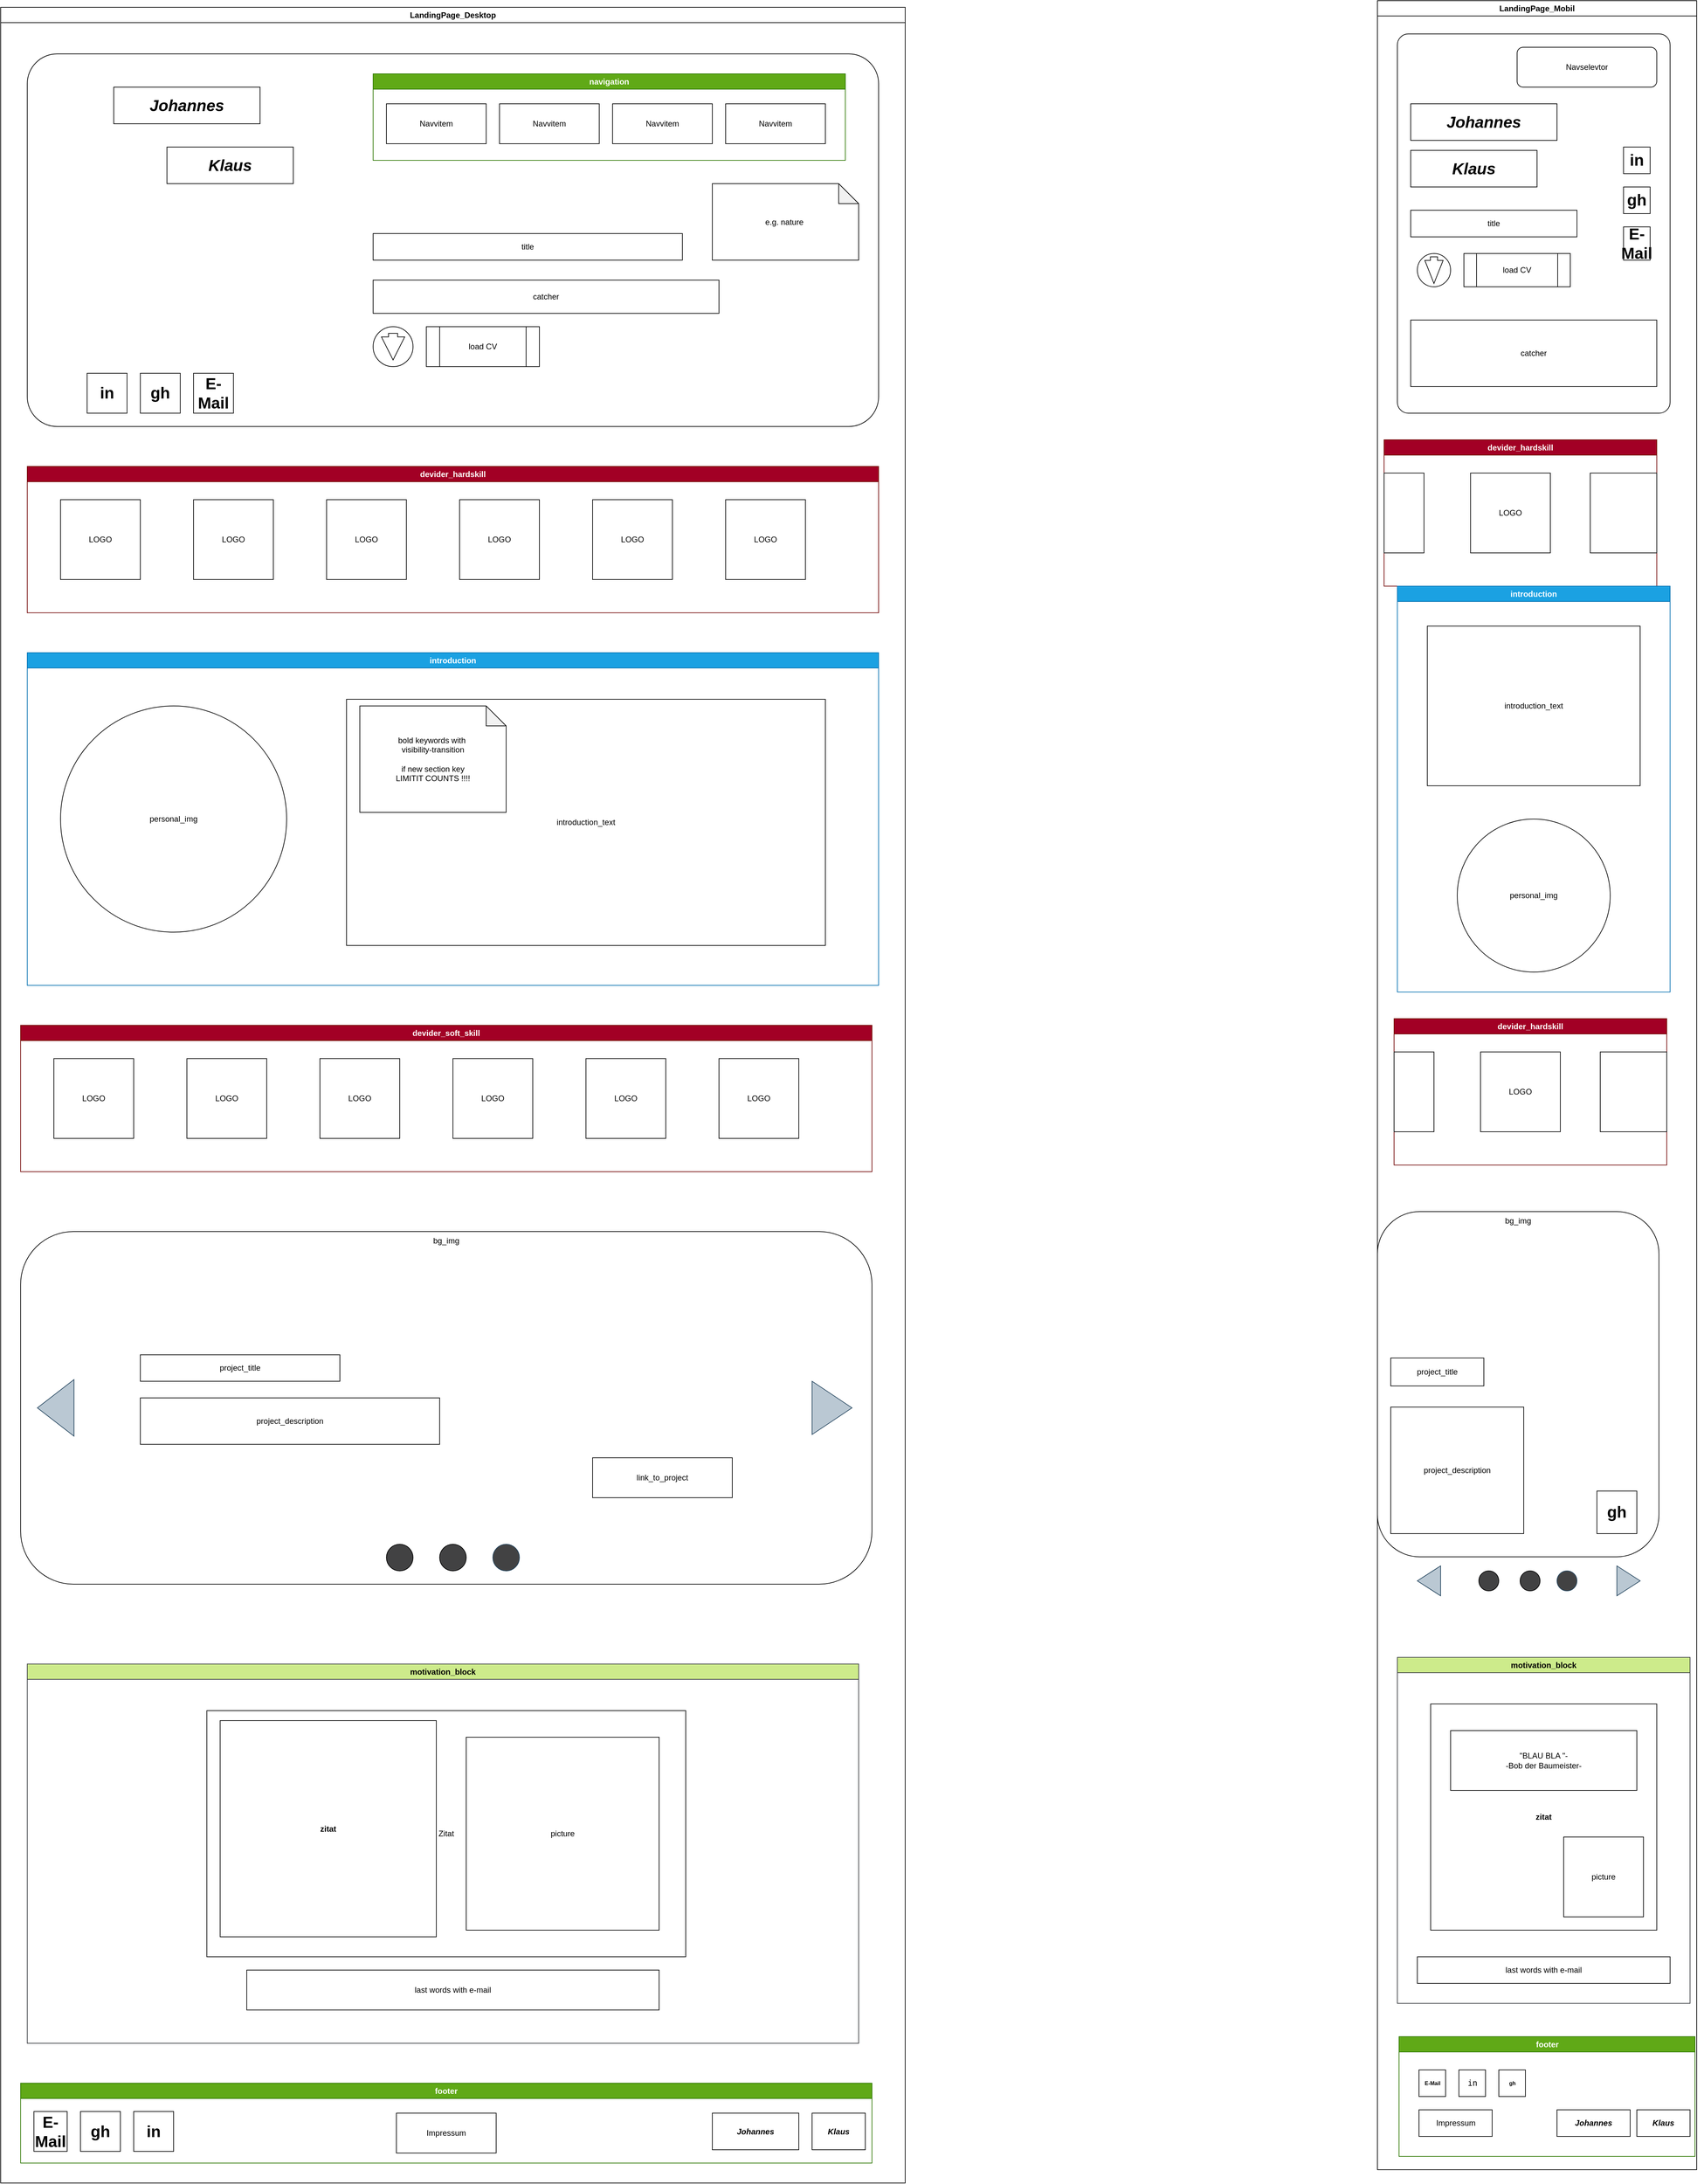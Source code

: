<mxfile version="21.2.8" type="device">
  <diagram name="Seite-1" id="PkwmxPgnd-UJLRFDwrfn">
    <mxGraphModel dx="3545" dy="2050" grid="1" gridSize="10" guides="1" tooltips="1" connect="1" arrows="1" fold="1" page="1" pageScale="1" pageWidth="4681" pageHeight="3300" math="0" shadow="0">
      <root>
        <mxCell id="0" />
        <mxCell id="1" parent="0" />
        <mxCell id="h1lj9Y5bLgHDBoMdgZDL-26" value="LandingPage_Desktop" style="swimlane;whiteSpace=wrap;html=1;" parent="1" vertex="1">
          <mxGeometry x="170" y="160" width="1360" height="3270" as="geometry" />
        </mxCell>
        <mxCell id="h1lj9Y5bLgHDBoMdgZDL-27" value="" style="rounded=1;whiteSpace=wrap;html=1;arcSize=8;" parent="h1lj9Y5bLgHDBoMdgZDL-26" vertex="1">
          <mxGeometry x="40" y="70" width="1280" height="560" as="geometry" />
        </mxCell>
        <mxCell id="h1lj9Y5bLgHDBoMdgZDL-28" value="introduction" style="swimlane;whiteSpace=wrap;html=1;fillColor=#1ba1e2;fontColor=#ffffff;strokeColor=#006EAF;" parent="h1lj9Y5bLgHDBoMdgZDL-26" vertex="1">
          <mxGeometry x="40" y="970" width="1280" height="500" as="geometry" />
        </mxCell>
        <mxCell id="h1lj9Y5bLgHDBoMdgZDL-29" value="introduction_text" style="rounded=0;whiteSpace=wrap;html=1;" parent="h1lj9Y5bLgHDBoMdgZDL-28" vertex="1">
          <mxGeometry x="480" y="70" width="720" height="370" as="geometry" />
        </mxCell>
        <mxCell id="h1lj9Y5bLgHDBoMdgZDL-30" value="personal_img" style="ellipse;whiteSpace=wrap;html=1;aspect=fixed;" parent="h1lj9Y5bLgHDBoMdgZDL-28" vertex="1">
          <mxGeometry x="50" y="80" width="340" height="340" as="geometry" />
        </mxCell>
        <mxCell id="h1lj9Y5bLgHDBoMdgZDL-93" value="bold keywords with&amp;nbsp;&lt;br&gt;visibility-transition&lt;br&gt;&lt;br&gt;if new section key&lt;br&gt;LIMITIT COUNTS !!!!" style="shape=note;whiteSpace=wrap;html=1;backgroundOutline=1;darkOpacity=0.05;" parent="h1lj9Y5bLgHDBoMdgZDL-28" vertex="1">
          <mxGeometry x="500" y="80" width="220" height="160" as="geometry" />
        </mxCell>
        <mxCell id="h1lj9Y5bLgHDBoMdgZDL-31" value="navigation" style="swimlane;whiteSpace=wrap;html=1;fillColor=#60a917;fontColor=#ffffff;strokeColor=#2D7600;" parent="h1lj9Y5bLgHDBoMdgZDL-26" vertex="1">
          <mxGeometry x="560" y="100" width="710" height="130" as="geometry" />
        </mxCell>
        <mxCell id="h1lj9Y5bLgHDBoMdgZDL-65" value="Navvitem" style="rounded=0;whiteSpace=wrap;html=1;" parent="h1lj9Y5bLgHDBoMdgZDL-31" vertex="1">
          <mxGeometry x="20" y="45" width="150" height="60" as="geometry" />
        </mxCell>
        <mxCell id="h1lj9Y5bLgHDBoMdgZDL-32" value="Navvitem" style="rounded=0;whiteSpace=wrap;html=1;" parent="h1lj9Y5bLgHDBoMdgZDL-26" vertex="1">
          <mxGeometry x="1090" y="145" width="150" height="60" as="geometry" />
        </mxCell>
        <mxCell id="h1lj9Y5bLgHDBoMdgZDL-33" value="Navvitem" style="rounded=0;whiteSpace=wrap;html=1;" parent="h1lj9Y5bLgHDBoMdgZDL-26" vertex="1">
          <mxGeometry x="920" y="145" width="150" height="60" as="geometry" />
        </mxCell>
        <mxCell id="h1lj9Y5bLgHDBoMdgZDL-34" value="Navvitem" style="rounded=0;whiteSpace=wrap;html=1;" parent="h1lj9Y5bLgHDBoMdgZDL-26" vertex="1">
          <mxGeometry x="750" y="145" width="150" height="60" as="geometry" />
        </mxCell>
        <mxCell id="h1lj9Y5bLgHDBoMdgZDL-36" value="&lt;h1&gt;in&lt;/h1&gt;" style="whiteSpace=wrap;html=1;aspect=fixed;" parent="h1lj9Y5bLgHDBoMdgZDL-26" vertex="1">
          <mxGeometry x="130" y="550" width="60" height="60" as="geometry" />
        </mxCell>
        <mxCell id="h1lj9Y5bLgHDBoMdgZDL-37" value="&lt;h1&gt;gh&lt;/h1&gt;" style="rounded=0;whiteSpace=wrap;html=1;" parent="h1lj9Y5bLgHDBoMdgZDL-26" vertex="1">
          <mxGeometry x="210" y="550" width="60" height="60" as="geometry" />
        </mxCell>
        <mxCell id="h1lj9Y5bLgHDBoMdgZDL-38" value="title" style="rounded=0;whiteSpace=wrap;html=1;" parent="h1lj9Y5bLgHDBoMdgZDL-26" vertex="1">
          <mxGeometry x="560" y="340" width="465" height="40" as="geometry" />
        </mxCell>
        <mxCell id="h1lj9Y5bLgHDBoMdgZDL-39" value="catcher" style="rounded=0;whiteSpace=wrap;html=1;" parent="h1lj9Y5bLgHDBoMdgZDL-26" vertex="1">
          <mxGeometry x="560" y="410" width="520" height="50" as="geometry" />
        </mxCell>
        <mxCell id="h1lj9Y5bLgHDBoMdgZDL-40" value="&lt;h1&gt;&lt;i&gt;Johannes&lt;/i&gt;&lt;/h1&gt;" style="rounded=0;whiteSpace=wrap;html=1;" parent="h1lj9Y5bLgHDBoMdgZDL-26" vertex="1">
          <mxGeometry x="170" y="120" width="220" height="55" as="geometry" />
        </mxCell>
        <mxCell id="h1lj9Y5bLgHDBoMdgZDL-41" value="&lt;h1&gt;&lt;i&gt;Klaus&lt;/i&gt;&lt;/h1&gt;" style="rounded=0;whiteSpace=wrap;html=1;" parent="h1lj9Y5bLgHDBoMdgZDL-26" vertex="1">
          <mxGeometry x="250" y="210" width="190" height="55" as="geometry" />
        </mxCell>
        <mxCell id="h1lj9Y5bLgHDBoMdgZDL-42" value="devider_hardskill" style="swimlane;whiteSpace=wrap;html=1;fillColor=#a20025;fontColor=#ffffff;strokeColor=#6F0000;" parent="h1lj9Y5bLgHDBoMdgZDL-26" vertex="1">
          <mxGeometry x="40" y="690" width="1280" height="220" as="geometry" />
        </mxCell>
        <mxCell id="h1lj9Y5bLgHDBoMdgZDL-44" value="LOGO" style="whiteSpace=wrap;html=1;aspect=fixed;" parent="h1lj9Y5bLgHDBoMdgZDL-42" vertex="1">
          <mxGeometry x="50" y="50" width="120" height="120" as="geometry" />
        </mxCell>
        <mxCell id="h1lj9Y5bLgHDBoMdgZDL-46" value="LOGO" style="whiteSpace=wrap;html=1;aspect=fixed;" parent="h1lj9Y5bLgHDBoMdgZDL-42" vertex="1">
          <mxGeometry x="250" y="50" width="120" height="120" as="geometry" />
        </mxCell>
        <mxCell id="h1lj9Y5bLgHDBoMdgZDL-47" value="LOGO" style="whiteSpace=wrap;html=1;aspect=fixed;" parent="h1lj9Y5bLgHDBoMdgZDL-42" vertex="1">
          <mxGeometry x="450" y="50" width="120" height="120" as="geometry" />
        </mxCell>
        <mxCell id="h1lj9Y5bLgHDBoMdgZDL-48" value="LOGO" style="whiteSpace=wrap;html=1;aspect=fixed;" parent="h1lj9Y5bLgHDBoMdgZDL-42" vertex="1">
          <mxGeometry x="650" y="50" width="120" height="120" as="geometry" />
        </mxCell>
        <mxCell id="h1lj9Y5bLgHDBoMdgZDL-49" value="LOGO" style="whiteSpace=wrap;html=1;aspect=fixed;" parent="h1lj9Y5bLgHDBoMdgZDL-42" vertex="1">
          <mxGeometry x="850" y="50" width="120" height="120" as="geometry" />
        </mxCell>
        <mxCell id="h1lj9Y5bLgHDBoMdgZDL-50" value="LOGO" style="whiteSpace=wrap;html=1;aspect=fixed;" parent="h1lj9Y5bLgHDBoMdgZDL-42" vertex="1">
          <mxGeometry x="1050" y="50" width="120" height="120" as="geometry" />
        </mxCell>
        <mxCell id="h1lj9Y5bLgHDBoMdgZDL-59" value="footer" style="swimlane;whiteSpace=wrap;html=1;fillColor=#60a917;fontColor=#ffffff;strokeColor=#2D7600;" parent="h1lj9Y5bLgHDBoMdgZDL-26" vertex="1">
          <mxGeometry x="30" y="3120" width="1280" height="120" as="geometry" />
        </mxCell>
        <mxCell id="h1lj9Y5bLgHDBoMdgZDL-35" value="Impressum" style="rounded=0;whiteSpace=wrap;html=1;" parent="h1lj9Y5bLgHDBoMdgZDL-59" vertex="1">
          <mxGeometry x="565" y="45" width="150" height="60" as="geometry" />
        </mxCell>
        <mxCell id="h1lj9Y5bLgHDBoMdgZDL-60" value="&lt;h1&gt;in&lt;/h1&gt;" style="whiteSpace=wrap;html=1;aspect=fixed;" parent="h1lj9Y5bLgHDBoMdgZDL-59" vertex="1">
          <mxGeometry x="170" y="42.5" width="60" height="60" as="geometry" />
        </mxCell>
        <mxCell id="h1lj9Y5bLgHDBoMdgZDL-61" value="&lt;h1&gt;gh&lt;/h1&gt;" style="rounded=0;whiteSpace=wrap;html=1;" parent="h1lj9Y5bLgHDBoMdgZDL-59" vertex="1">
          <mxGeometry x="90" y="42.5" width="60" height="60" as="geometry" />
        </mxCell>
        <mxCell id="h1lj9Y5bLgHDBoMdgZDL-161" value="&lt;h1&gt;E-Mail&lt;/h1&gt;" style="rounded=0;whiteSpace=wrap;html=1;" parent="h1lj9Y5bLgHDBoMdgZDL-59" vertex="1">
          <mxGeometry x="20" y="42.5" width="50" height="60" as="geometry" />
        </mxCell>
        <mxCell id="h1lj9Y5bLgHDBoMdgZDL-99" value="&lt;h4&gt;&lt;i&gt;Klaus&lt;/i&gt;&lt;/h4&gt;" style="rounded=0;whiteSpace=wrap;html=1;" parent="h1lj9Y5bLgHDBoMdgZDL-59" vertex="1">
          <mxGeometry x="1190" y="45" width="80" height="55" as="geometry" />
        </mxCell>
        <mxCell id="h1lj9Y5bLgHDBoMdgZDL-98" value="&lt;h4&gt;&lt;i&gt;Johannes&lt;/i&gt;&lt;/h4&gt;" style="rounded=0;whiteSpace=wrap;html=1;" parent="h1lj9Y5bLgHDBoMdgZDL-59" vertex="1">
          <mxGeometry x="1040" y="45" width="130" height="55" as="geometry" />
        </mxCell>
        <mxCell id="h1lj9Y5bLgHDBoMdgZDL-62" value="load CV" style="shape=process;whiteSpace=wrap;html=1;backgroundOutline=1;size=0.118;" parent="h1lj9Y5bLgHDBoMdgZDL-26" vertex="1">
          <mxGeometry x="640" y="480" width="170" height="60" as="geometry" />
        </mxCell>
        <mxCell id="h1lj9Y5bLgHDBoMdgZDL-63" value="" style="ellipse;whiteSpace=wrap;html=1;aspect=fixed;" parent="h1lj9Y5bLgHDBoMdgZDL-26" vertex="1">
          <mxGeometry x="560" y="480" width="60" height="60" as="geometry" />
        </mxCell>
        <mxCell id="h1lj9Y5bLgHDBoMdgZDL-64" value="" style="html=1;shadow=0;dashed=0;align=center;verticalAlign=middle;shape=mxgraph.arrows2.arrow;dy=0.61;dx=34.64;direction=south;notch=0;" parent="h1lj9Y5bLgHDBoMdgZDL-26" vertex="1">
          <mxGeometry x="572.5" y="490" width="35" height="40" as="geometry" />
        </mxCell>
        <mxCell id="h1lj9Y5bLgHDBoMdgZDL-80" value="e.g. nature&amp;nbsp;" style="shape=note;whiteSpace=wrap;html=1;backgroundOutline=1;darkOpacity=0.05;" parent="h1lj9Y5bLgHDBoMdgZDL-26" vertex="1">
          <mxGeometry x="1070" y="265" width="220" height="115" as="geometry" />
        </mxCell>
        <mxCell id="h1lj9Y5bLgHDBoMdgZDL-81" value="" style="group" parent="h1lj9Y5bLgHDBoMdgZDL-26" vertex="1" connectable="0">
          <mxGeometry x="30" y="1840" width="1280" height="530" as="geometry" />
        </mxCell>
        <mxCell id="h1lj9Y5bLgHDBoMdgZDL-129" value="" style="group" parent="h1lj9Y5bLgHDBoMdgZDL-81" vertex="1" connectable="0">
          <mxGeometry width="1280" height="530" as="geometry" />
        </mxCell>
        <mxCell id="h1lj9Y5bLgHDBoMdgZDL-67" value="bg_img" style="rounded=1;whiteSpace=wrap;html=1;verticalAlign=top;" parent="h1lj9Y5bLgHDBoMdgZDL-129" vertex="1">
          <mxGeometry width="1280" height="530" as="geometry" />
        </mxCell>
        <mxCell id="h1lj9Y5bLgHDBoMdgZDL-68" value="" style="ellipse;whiteSpace=wrap;html=1;aspect=fixed;fillColor=#424243;" parent="h1lj9Y5bLgHDBoMdgZDL-129" vertex="1">
          <mxGeometry x="550" y="470" width="40" height="40" as="geometry" />
        </mxCell>
        <mxCell id="h1lj9Y5bLgHDBoMdgZDL-69" value="" style="ellipse;whiteSpace=wrap;html=1;aspect=fixed;fillColor=#424243;" parent="h1lj9Y5bLgHDBoMdgZDL-129" vertex="1">
          <mxGeometry x="630" y="470" width="40" height="40" as="geometry" />
        </mxCell>
        <mxCell id="h1lj9Y5bLgHDBoMdgZDL-70" value="" style="ellipse;whiteSpace=wrap;html=1;aspect=fixed;fillColor=#424243;strokeColor=#23445d;" parent="h1lj9Y5bLgHDBoMdgZDL-129" vertex="1">
          <mxGeometry x="710" y="470" width="40" height="40" as="geometry" />
        </mxCell>
        <mxCell id="h1lj9Y5bLgHDBoMdgZDL-72" value="" style="triangle;whiteSpace=wrap;html=1;fillColor=#bac8d3;strokeColor=#23445d;rotation=-180;" parent="h1lj9Y5bLgHDBoMdgZDL-129" vertex="1">
          <mxGeometry x="25.23" y="222.5" width="55" height="85" as="geometry" />
        </mxCell>
        <mxCell id="h1lj9Y5bLgHDBoMdgZDL-73" value="project_title" style="rounded=0;whiteSpace=wrap;html=1;" parent="h1lj9Y5bLgHDBoMdgZDL-129" vertex="1">
          <mxGeometry x="180" y="185.21" width="300" height="39.79" as="geometry" />
        </mxCell>
        <mxCell id="h1lj9Y5bLgHDBoMdgZDL-74" value="project_description" style="rounded=0;whiteSpace=wrap;html=1;" parent="h1lj9Y5bLgHDBoMdgZDL-129" vertex="1">
          <mxGeometry x="180" y="250" width="450" height="69.79" as="geometry" />
        </mxCell>
        <mxCell id="h1lj9Y5bLgHDBoMdgZDL-76" value="link_to_project" style="rounded=0;whiteSpace=wrap;html=1;" parent="h1lj9Y5bLgHDBoMdgZDL-129" vertex="1">
          <mxGeometry x="860" y="340" width="210" height="60" as="geometry" />
        </mxCell>
        <mxCell id="h1lj9Y5bLgHDBoMdgZDL-71" value="" style="triangle;whiteSpace=wrap;html=1;fillColor=#bac8d3;strokeColor=#23445d;" parent="h1lj9Y5bLgHDBoMdgZDL-129" vertex="1">
          <mxGeometry x="1190" y="225" width="60" height="80" as="geometry" />
        </mxCell>
        <mxCell id="h1lj9Y5bLgHDBoMdgZDL-83" value="motivation_block" style="swimlane;whiteSpace=wrap;html=1;fillColor=#cdeb8b;strokeColor=#36393d;" parent="h1lj9Y5bLgHDBoMdgZDL-26" vertex="1">
          <mxGeometry x="40" y="2490" width="1250" height="570" as="geometry" />
        </mxCell>
        <mxCell id="h1lj9Y5bLgHDBoMdgZDL-160" value="Zitat" style="rounded=0;whiteSpace=wrap;html=1;" parent="h1lj9Y5bLgHDBoMdgZDL-83" vertex="1">
          <mxGeometry x="270" y="70" width="720" height="370" as="geometry" />
        </mxCell>
        <mxCell id="h1lj9Y5bLgHDBoMdgZDL-85" value="last words with e-mail" style="rounded=0;whiteSpace=wrap;html=1;" parent="h1lj9Y5bLgHDBoMdgZDL-83" vertex="1">
          <mxGeometry x="330" y="460" width="620" height="60" as="geometry" />
        </mxCell>
        <mxCell id="h1lj9Y5bLgHDBoMdgZDL-154" value="picture" style="whiteSpace=wrap;html=1;aspect=fixed;" parent="h1lj9Y5bLgHDBoMdgZDL-83" vertex="1">
          <mxGeometry x="660" y="110" width="290" height="290" as="geometry" />
        </mxCell>
        <mxCell id="h1lj9Y5bLgHDBoMdgZDL-158" value="&quot;BLAU BLA &quot;-&lt;br&gt;-Bob der Baumeister-" style="rounded=0;whiteSpace=wrap;html=1;" parent="h1lj9Y5bLgHDBoMdgZDL-83" vertex="1">
          <mxGeometry x="310" y="110" width="280" height="90" as="geometry" />
        </mxCell>
        <mxCell id="h1lj9Y5bLgHDBoMdgZDL-159" value="&lt;h4&gt;zitat&lt;/h4&gt;" style="whiteSpace=wrap;html=1;aspect=fixed;" parent="h1lj9Y5bLgHDBoMdgZDL-83" vertex="1">
          <mxGeometry x="290" y="85" width="325" height="325" as="geometry" />
        </mxCell>
        <mxCell id="h1lj9Y5bLgHDBoMdgZDL-86" value="devider_soft_skill" style="swimlane;whiteSpace=wrap;html=1;fillColor=#a20025;fontColor=#ffffff;strokeColor=#6F0000;" parent="h1lj9Y5bLgHDBoMdgZDL-26" vertex="1">
          <mxGeometry x="30" y="1530" width="1280" height="220" as="geometry" />
        </mxCell>
        <mxCell id="h1lj9Y5bLgHDBoMdgZDL-87" value="LOGO" style="whiteSpace=wrap;html=1;aspect=fixed;" parent="h1lj9Y5bLgHDBoMdgZDL-86" vertex="1">
          <mxGeometry x="50" y="50" width="120" height="120" as="geometry" />
        </mxCell>
        <mxCell id="h1lj9Y5bLgHDBoMdgZDL-88" value="LOGO" style="whiteSpace=wrap;html=1;aspect=fixed;" parent="h1lj9Y5bLgHDBoMdgZDL-86" vertex="1">
          <mxGeometry x="250" y="50" width="120" height="120" as="geometry" />
        </mxCell>
        <mxCell id="h1lj9Y5bLgHDBoMdgZDL-89" value="LOGO" style="whiteSpace=wrap;html=1;aspect=fixed;" parent="h1lj9Y5bLgHDBoMdgZDL-86" vertex="1">
          <mxGeometry x="450" y="50" width="120" height="120" as="geometry" />
        </mxCell>
        <mxCell id="h1lj9Y5bLgHDBoMdgZDL-90" value="LOGO" style="whiteSpace=wrap;html=1;aspect=fixed;" parent="h1lj9Y5bLgHDBoMdgZDL-86" vertex="1">
          <mxGeometry x="650" y="50" width="120" height="120" as="geometry" />
        </mxCell>
        <mxCell id="h1lj9Y5bLgHDBoMdgZDL-91" value="LOGO" style="whiteSpace=wrap;html=1;aspect=fixed;" parent="h1lj9Y5bLgHDBoMdgZDL-86" vertex="1">
          <mxGeometry x="850" y="50" width="120" height="120" as="geometry" />
        </mxCell>
        <mxCell id="h1lj9Y5bLgHDBoMdgZDL-92" value="LOGO" style="whiteSpace=wrap;html=1;aspect=fixed;" parent="h1lj9Y5bLgHDBoMdgZDL-86" vertex="1">
          <mxGeometry x="1050" y="50" width="120" height="120" as="geometry" />
        </mxCell>
        <mxCell id="h1lj9Y5bLgHDBoMdgZDL-94" value="&lt;h1&gt;E-Mail&lt;/h1&gt;" style="rounded=0;whiteSpace=wrap;html=1;" parent="h1lj9Y5bLgHDBoMdgZDL-26" vertex="1">
          <mxGeometry x="290" y="550" width="60" height="60" as="geometry" />
        </mxCell>
        <mxCell id="h1lj9Y5bLgHDBoMdgZDL-178" value="" style="group" parent="1" vertex="1" connectable="0">
          <mxGeometry x="2240" y="160" width="490" height="3260" as="geometry" />
        </mxCell>
        <mxCell id="h1lj9Y5bLgHDBoMdgZDL-111" value="devider_hardskill" style="swimlane;whiteSpace=wrap;html=1;fillColor=#a20025;fontColor=#ffffff;strokeColor=#6F0000;" parent="h1lj9Y5bLgHDBoMdgZDL-178" vertex="1">
          <mxGeometry x="10" y="650" width="410" height="220" as="geometry" />
        </mxCell>
        <mxCell id="h1lj9Y5bLgHDBoMdgZDL-113" value="LOGO" style="whiteSpace=wrap;html=1;aspect=fixed;" parent="h1lj9Y5bLgHDBoMdgZDL-111" vertex="1">
          <mxGeometry x="130" y="50" width="120" height="120" as="geometry" />
        </mxCell>
        <mxCell id="h1lj9Y5bLgHDBoMdgZDL-118" value="" style="rounded=0;whiteSpace=wrap;html=1;" parent="h1lj9Y5bLgHDBoMdgZDL-111" vertex="1">
          <mxGeometry y="50" width="60" height="120" as="geometry" />
        </mxCell>
        <mxCell id="h1lj9Y5bLgHDBoMdgZDL-119" value="" style="rounded=0;whiteSpace=wrap;html=1;" parent="h1lj9Y5bLgHDBoMdgZDL-111" vertex="1">
          <mxGeometry x="310" y="50" width="100" height="120" as="geometry" />
        </mxCell>
        <mxCell id="h1lj9Y5bLgHDBoMdgZDL-130" value="" style="group" parent="h1lj9Y5bLgHDBoMdgZDL-178" vertex="1" connectable="0">
          <mxGeometry y="1790" width="430" height="560" as="geometry" />
        </mxCell>
        <mxCell id="h1lj9Y5bLgHDBoMdgZDL-131" value="bg_img" style="rounded=1;whiteSpace=wrap;html=1;verticalAlign=top;" parent="h1lj9Y5bLgHDBoMdgZDL-130" vertex="1">
          <mxGeometry y="20" width="423.281" height="518.87" as="geometry" />
        </mxCell>
        <mxCell id="h1lj9Y5bLgHDBoMdgZDL-136" value="project_title" style="rounded=0;whiteSpace=wrap;html=1;" parent="h1lj9Y5bLgHDBoMdgZDL-130" vertex="1">
          <mxGeometry x="20" y="240" width="140" height="42.04" as="geometry" />
        </mxCell>
        <mxCell id="h1lj9Y5bLgHDBoMdgZDL-137" value="project_description" style="rounded=0;whiteSpace=wrap;html=1;" parent="h1lj9Y5bLgHDBoMdgZDL-130" vertex="1">
          <mxGeometry x="20" y="313.77" width="199.92" height="190.19" as="geometry" />
        </mxCell>
        <mxCell id="h1lj9Y5bLgHDBoMdgZDL-142" value="&lt;h1&gt;gh&lt;/h1&gt;" style="rounded=0;whiteSpace=wrap;html=1;" parent="h1lj9Y5bLgHDBoMdgZDL-130" vertex="1">
          <mxGeometry x="330" y="440" width="60" height="63.96" as="geometry" />
        </mxCell>
        <mxCell id="h1lj9Y5bLgHDBoMdgZDL-169" value="" style="group" parent="h1lj9Y5bLgHDBoMdgZDL-178" vertex="1" connectable="0">
          <mxGeometry x="40" y="120" width="130" height="100" as="geometry" />
        </mxCell>
        <mxCell id="h1lj9Y5bLgHDBoMdgZDL-170" value="&lt;h4&gt;&lt;i&gt;Johannes&lt;/i&gt;&lt;/h4&gt;" style="rounded=0;whiteSpace=wrap;html=1;" parent="h1lj9Y5bLgHDBoMdgZDL-169" vertex="1">
          <mxGeometry width="130" height="40" as="geometry" />
        </mxCell>
        <mxCell id="h1lj9Y5bLgHDBoMdgZDL-171" value="&lt;h4&gt;&lt;i&gt;Klaus&lt;/i&gt;&lt;/h4&gt;" style="rounded=0;whiteSpace=wrap;html=1;" parent="h1lj9Y5bLgHDBoMdgZDL-169" vertex="1">
          <mxGeometry y="60" width="80" height="40" as="geometry" />
        </mxCell>
        <mxCell id="h1lj9Y5bLgHDBoMdgZDL-95" value="LandingPage_Mobil" style="swimlane;whiteSpace=wrap;html=1;" parent="h1lj9Y5bLgHDBoMdgZDL-178" vertex="1">
          <mxGeometry y="-10" width="480" height="3260" as="geometry" />
        </mxCell>
        <mxCell id="h1lj9Y5bLgHDBoMdgZDL-97" value="" style="rounded=1;whiteSpace=wrap;html=1;arcSize=4;" parent="h1lj9Y5bLgHDBoMdgZDL-95" vertex="1">
          <mxGeometry x="30" y="50" width="410" height="570" as="geometry" />
        </mxCell>
        <mxCell id="h1lj9Y5bLgHDBoMdgZDL-100" value="&lt;h1&gt;in&lt;/h1&gt;" style="whiteSpace=wrap;html=1;aspect=fixed;" parent="h1lj9Y5bLgHDBoMdgZDL-95" vertex="1">
          <mxGeometry x="370" y="220" width="40" height="40" as="geometry" />
        </mxCell>
        <mxCell id="h1lj9Y5bLgHDBoMdgZDL-101" value="&lt;h1&gt;gh&lt;/h1&gt;" style="rounded=0;whiteSpace=wrap;html=1;" parent="h1lj9Y5bLgHDBoMdgZDL-95" vertex="1">
          <mxGeometry x="370" y="280" width="40" height="40" as="geometry" />
        </mxCell>
        <mxCell id="h1lj9Y5bLgHDBoMdgZDL-102" value="&lt;h1&gt;E-Mail&lt;/h1&gt;" style="rounded=0;whiteSpace=wrap;html=1;" parent="h1lj9Y5bLgHDBoMdgZDL-95" vertex="1">
          <mxGeometry x="370" y="340" width="40" height="50" as="geometry" />
        </mxCell>
        <mxCell id="h1lj9Y5bLgHDBoMdgZDL-103" value="title" style="rounded=0;whiteSpace=wrap;html=1;" parent="h1lj9Y5bLgHDBoMdgZDL-95" vertex="1">
          <mxGeometry x="50" y="315" width="250" height="40" as="geometry" />
        </mxCell>
        <mxCell id="h1lj9Y5bLgHDBoMdgZDL-104" value="load CV" style="shape=process;whiteSpace=wrap;html=1;backgroundOutline=1;size=0.118;" parent="h1lj9Y5bLgHDBoMdgZDL-95" vertex="1">
          <mxGeometry x="130" y="380" width="160" height="50" as="geometry" />
        </mxCell>
        <mxCell id="h1lj9Y5bLgHDBoMdgZDL-107" value="" style="group" parent="h1lj9Y5bLgHDBoMdgZDL-95" vertex="1" connectable="0">
          <mxGeometry x="60" y="380" width="50" height="50" as="geometry" />
        </mxCell>
        <mxCell id="h1lj9Y5bLgHDBoMdgZDL-105" value="" style="ellipse;whiteSpace=wrap;html=1;aspect=fixed;" parent="h1lj9Y5bLgHDBoMdgZDL-107" vertex="1">
          <mxGeometry width="50" height="50" as="geometry" />
        </mxCell>
        <mxCell id="h1lj9Y5bLgHDBoMdgZDL-106" value="" style="html=1;shadow=0;dashed=0;align=center;verticalAlign=middle;shape=mxgraph.arrows2.arrow;dy=0.61;dx=34.64;direction=south;notch=0;" parent="h1lj9Y5bLgHDBoMdgZDL-107" vertex="1">
          <mxGeometry x="11.25" y="5" width="27.5" height="40" as="geometry" />
        </mxCell>
        <mxCell id="h1lj9Y5bLgHDBoMdgZDL-108" value="catcher" style="rounded=0;whiteSpace=wrap;html=1;" parent="h1lj9Y5bLgHDBoMdgZDL-95" vertex="1">
          <mxGeometry x="50" y="480" width="370" height="100" as="geometry" />
        </mxCell>
        <mxCell id="h1lj9Y5bLgHDBoMdgZDL-120" value="introduction" style="swimlane;whiteSpace=wrap;html=1;fillColor=#1ba1e2;fontColor=#ffffff;strokeColor=#006EAF;" parent="h1lj9Y5bLgHDBoMdgZDL-95" vertex="1">
          <mxGeometry x="30" y="880" width="410" height="610" as="geometry" />
        </mxCell>
        <mxCell id="h1lj9Y5bLgHDBoMdgZDL-121" value="introduction_text" style="rounded=0;whiteSpace=wrap;html=1;" parent="h1lj9Y5bLgHDBoMdgZDL-120" vertex="1">
          <mxGeometry x="45" y="60" width="320" height="240" as="geometry" />
        </mxCell>
        <mxCell id="h1lj9Y5bLgHDBoMdgZDL-122" value="personal_img" style="ellipse;whiteSpace=wrap;html=1;aspect=fixed;" parent="h1lj9Y5bLgHDBoMdgZDL-120" vertex="1">
          <mxGeometry x="90" y="350" width="230" height="230" as="geometry" />
        </mxCell>
        <mxCell id="h1lj9Y5bLgHDBoMdgZDL-124" value="devider_hardskill" style="swimlane;whiteSpace=wrap;html=1;fillColor=#a20025;fontColor=#ffffff;strokeColor=#6F0000;" parent="h1lj9Y5bLgHDBoMdgZDL-95" vertex="1">
          <mxGeometry x="25" y="1530" width="410" height="220" as="geometry" />
        </mxCell>
        <mxCell id="h1lj9Y5bLgHDBoMdgZDL-125" value="LOGO" style="whiteSpace=wrap;html=1;aspect=fixed;" parent="h1lj9Y5bLgHDBoMdgZDL-124" vertex="1">
          <mxGeometry x="130" y="50" width="120" height="120" as="geometry" />
        </mxCell>
        <mxCell id="h1lj9Y5bLgHDBoMdgZDL-126" value="" style="rounded=0;whiteSpace=wrap;html=1;" parent="h1lj9Y5bLgHDBoMdgZDL-124" vertex="1">
          <mxGeometry y="50" width="60" height="120" as="geometry" />
        </mxCell>
        <mxCell id="h1lj9Y5bLgHDBoMdgZDL-127" value="" style="rounded=0;whiteSpace=wrap;html=1;" parent="h1lj9Y5bLgHDBoMdgZDL-124" vertex="1">
          <mxGeometry x="310" y="50" width="100" height="120" as="geometry" />
        </mxCell>
        <mxCell id="h1lj9Y5bLgHDBoMdgZDL-135" value="" style="triangle;whiteSpace=wrap;html=1;fillColor=#bac8d3;strokeColor=#23445d;rotation=-180;" parent="h1lj9Y5bLgHDBoMdgZDL-95" vertex="1">
          <mxGeometry x="60" y="2352.5" width="35" height="45" as="geometry" />
        </mxCell>
        <mxCell id="h1lj9Y5bLgHDBoMdgZDL-146" value="" style="group" parent="h1lj9Y5bLgHDBoMdgZDL-95" vertex="1" connectable="0">
          <mxGeometry x="152.45" y="2360" width="147.55" height="30" as="geometry" />
        </mxCell>
        <mxCell id="h1lj9Y5bLgHDBoMdgZDL-143" value="" style="ellipse;whiteSpace=wrap;html=1;aspect=fixed;fillColor=#424243;" parent="h1lj9Y5bLgHDBoMdgZDL-146" vertex="1">
          <mxGeometry width="30" height="30" as="geometry" />
        </mxCell>
        <mxCell id="h1lj9Y5bLgHDBoMdgZDL-144" value="" style="ellipse;whiteSpace=wrap;html=1;aspect=fixed;fillColor=#424243;" parent="h1lj9Y5bLgHDBoMdgZDL-146" vertex="1">
          <mxGeometry x="62.06" width="30" height="30" as="geometry" />
        </mxCell>
        <mxCell id="h1lj9Y5bLgHDBoMdgZDL-145" value="" style="ellipse;whiteSpace=wrap;html=1;aspect=fixed;fillColor=#424243;strokeColor=#23445d;" parent="h1lj9Y5bLgHDBoMdgZDL-146" vertex="1">
          <mxGeometry x="117.55" width="30" height="30" as="geometry" />
        </mxCell>
        <mxCell id="h1lj9Y5bLgHDBoMdgZDL-148" value="" style="triangle;whiteSpace=wrap;html=1;fillColor=#bac8d3;strokeColor=#23445d;rotation=0;" parent="h1lj9Y5bLgHDBoMdgZDL-95" vertex="1">
          <mxGeometry x="360" y="2352.5" width="35" height="45" as="geometry" />
        </mxCell>
        <mxCell id="h1lj9Y5bLgHDBoMdgZDL-149" value="motivation_block" style="swimlane;whiteSpace=wrap;html=1;fillColor=#cdeb8b;strokeColor=#36393d;" parent="h1lj9Y5bLgHDBoMdgZDL-95" vertex="1">
          <mxGeometry x="30" y="2490" width="440" height="520" as="geometry" />
        </mxCell>
        <mxCell id="h1lj9Y5bLgHDBoMdgZDL-150" value="&lt;h4&gt;zitat&lt;/h4&gt;" style="whiteSpace=wrap;html=1;aspect=fixed;" parent="h1lj9Y5bLgHDBoMdgZDL-149" vertex="1">
          <mxGeometry x="50" y="70" width="340" height="340" as="geometry" />
        </mxCell>
        <mxCell id="h1lj9Y5bLgHDBoMdgZDL-151" value="last words with e-mail" style="rounded=0;whiteSpace=wrap;html=1;" parent="h1lj9Y5bLgHDBoMdgZDL-149" vertex="1">
          <mxGeometry x="30" y="450" width="380" height="40" as="geometry" />
        </mxCell>
        <mxCell id="h1lj9Y5bLgHDBoMdgZDL-152" value="picture" style="whiteSpace=wrap;html=1;aspect=fixed;" parent="h1lj9Y5bLgHDBoMdgZDL-149" vertex="1">
          <mxGeometry x="250" y="270" width="120" height="120" as="geometry" />
        </mxCell>
        <mxCell id="h1lj9Y5bLgHDBoMdgZDL-155" value="&quot;BLAU BLA &quot;-&lt;br&gt;-Bob der Baumeister-" style="rounded=0;whiteSpace=wrap;html=1;" parent="h1lj9Y5bLgHDBoMdgZDL-149" vertex="1">
          <mxGeometry x="80" y="110" width="280" height="90" as="geometry" />
        </mxCell>
        <mxCell id="h1lj9Y5bLgHDBoMdgZDL-163" value="footer" style="swimlane;whiteSpace=wrap;html=1;fillColor=#60a917;fontColor=#ffffff;strokeColor=#2D7600;" parent="h1lj9Y5bLgHDBoMdgZDL-95" vertex="1">
          <mxGeometry x="32.5" y="3060" width="445" height="180" as="geometry" />
        </mxCell>
        <mxCell id="h1lj9Y5bLgHDBoMdgZDL-176" value="" style="group" parent="h1lj9Y5bLgHDBoMdgZDL-163" vertex="1" connectable="0">
          <mxGeometry x="30" y="110" width="407.5" height="40" as="geometry" />
        </mxCell>
        <mxCell id="h1lj9Y5bLgHDBoMdgZDL-164" value="Impressum" style="rounded=0;whiteSpace=wrap;html=1;" parent="h1lj9Y5bLgHDBoMdgZDL-176" vertex="1">
          <mxGeometry width="110" height="40" as="geometry" />
        </mxCell>
        <mxCell id="h1lj9Y5bLgHDBoMdgZDL-172" value="&lt;h4&gt;&lt;i&gt;Johannes&lt;/i&gt;&lt;/h4&gt;" style="rounded=0;whiteSpace=wrap;html=1;" parent="h1lj9Y5bLgHDBoMdgZDL-176" vertex="1">
          <mxGeometry x="207.5" width="110" height="40" as="geometry" />
        </mxCell>
        <mxCell id="h1lj9Y5bLgHDBoMdgZDL-174" value="&lt;h4&gt;&lt;i&gt;Klaus&lt;/i&gt;&lt;/h4&gt;" style="rounded=0;whiteSpace=wrap;html=1;" parent="h1lj9Y5bLgHDBoMdgZDL-176" vertex="1">
          <mxGeometry x="327.5" width="80" height="40" as="geometry" />
        </mxCell>
        <mxCell id="h1lj9Y5bLgHDBoMdgZDL-173" value="" style="group" parent="h1lj9Y5bLgHDBoMdgZDL-163" vertex="1" connectable="0">
          <mxGeometry x="30" y="50" width="160" height="40" as="geometry" />
        </mxCell>
        <mxCell id="h1lj9Y5bLgHDBoMdgZDL-165" value="&lt;pre&gt;in&lt;/pre&gt;" style="whiteSpace=wrap;html=1;aspect=fixed;rotation=0;" parent="h1lj9Y5bLgHDBoMdgZDL-173" vertex="1">
          <mxGeometry x="60" width="40" height="40" as="geometry" />
        </mxCell>
        <mxCell id="h1lj9Y5bLgHDBoMdgZDL-166" value="&lt;h6&gt;gh&lt;/h6&gt;" style="rounded=0;whiteSpace=wrap;html=1;" parent="h1lj9Y5bLgHDBoMdgZDL-173" vertex="1">
          <mxGeometry x="120" width="40" height="40" as="geometry" />
        </mxCell>
        <mxCell id="h1lj9Y5bLgHDBoMdgZDL-167" value="&lt;h6&gt;E-Mail&lt;/h6&gt;" style="rounded=0;whiteSpace=wrap;html=1;" parent="h1lj9Y5bLgHDBoMdgZDL-173" vertex="1">
          <mxGeometry width="40" height="40" as="geometry" />
        </mxCell>
        <mxCell id="h1lj9Y5bLgHDBoMdgZDL-177" value="Navselevtor" style="rounded=1;whiteSpace=wrap;html=1;" parent="h1lj9Y5bLgHDBoMdgZDL-95" vertex="1">
          <mxGeometry x="210" y="70" width="210" height="60" as="geometry" />
        </mxCell>
        <mxCell id="f641rbr8ESjG-zRjok4i-1" value="&lt;h1&gt;&lt;i&gt;Johannes&lt;/i&gt;&lt;/h1&gt;" style="rounded=0;whiteSpace=wrap;html=1;" vertex="1" parent="h1lj9Y5bLgHDBoMdgZDL-95">
          <mxGeometry x="50" y="155" width="220" height="55" as="geometry" />
        </mxCell>
        <mxCell id="f641rbr8ESjG-zRjok4i-2" value="&lt;h1&gt;&lt;i&gt;Klaus&lt;/i&gt;&lt;/h1&gt;" style="rounded=0;whiteSpace=wrap;html=1;" vertex="1" parent="h1lj9Y5bLgHDBoMdgZDL-95">
          <mxGeometry x="50" y="225" width="190" height="55" as="geometry" />
        </mxCell>
      </root>
    </mxGraphModel>
  </diagram>
</mxfile>
